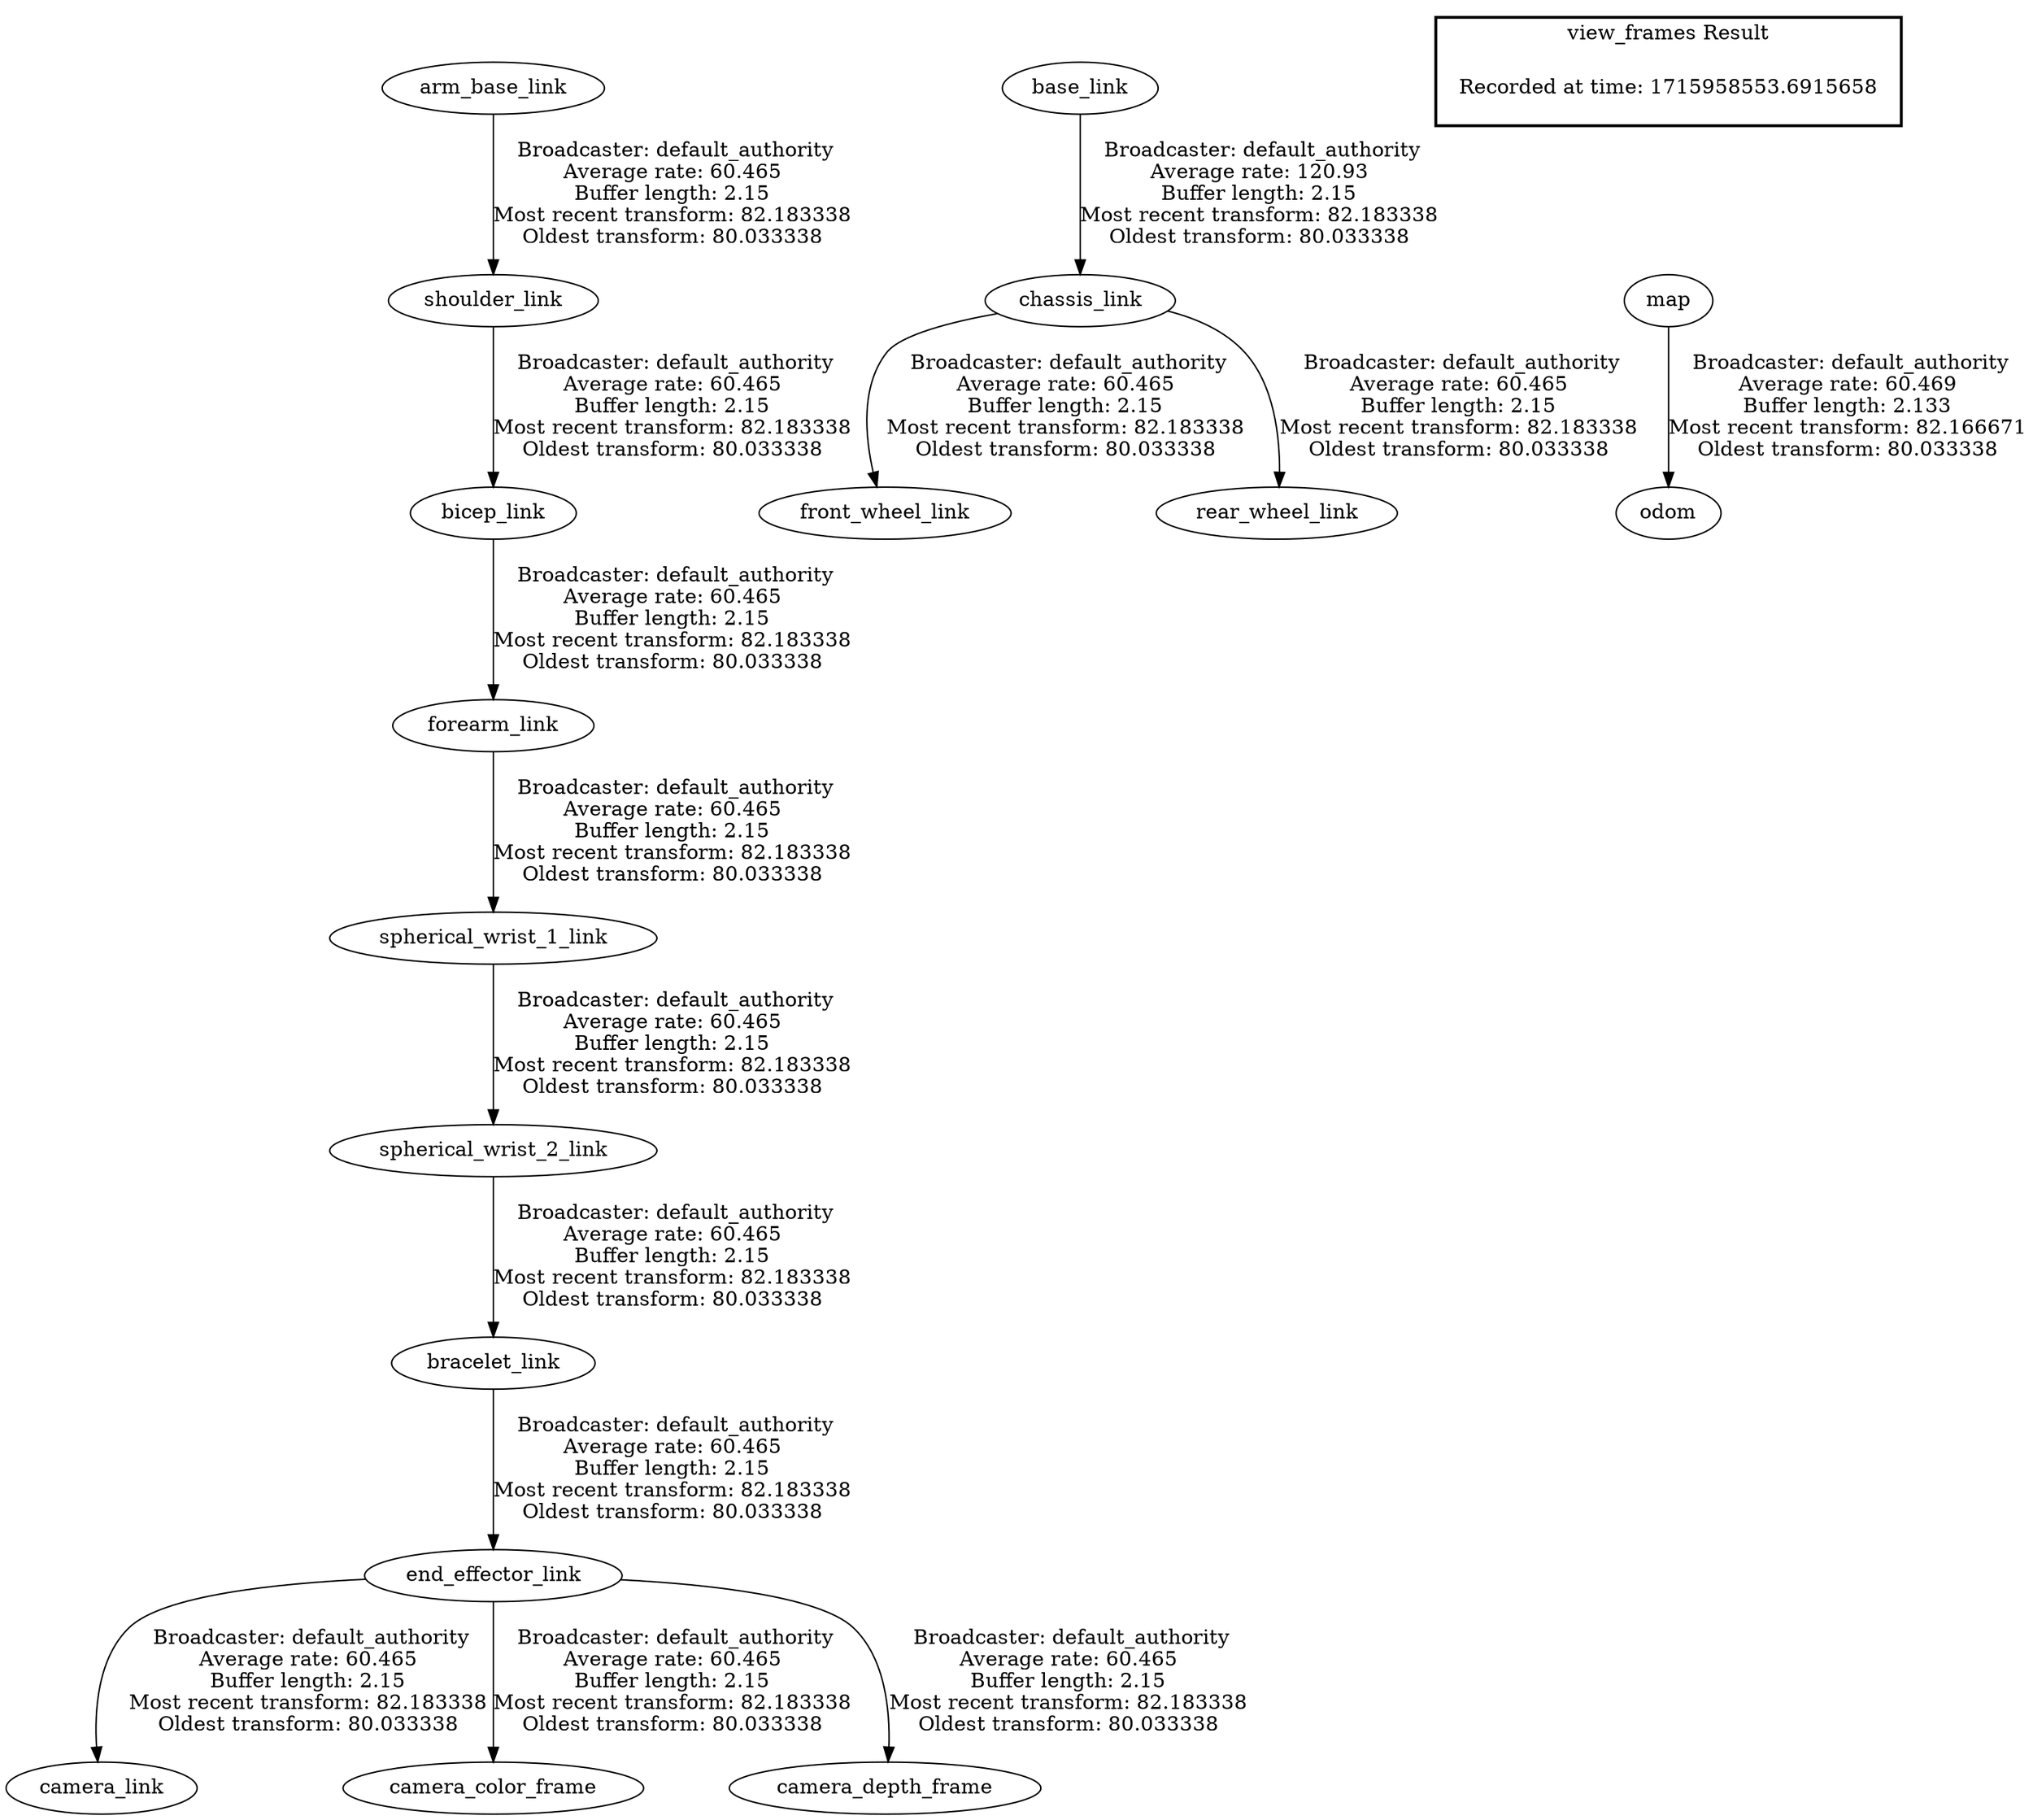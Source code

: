 digraph G {
"arm_base_link" -> "shoulder_link"[label=" Broadcaster: default_authority\nAverage rate: 60.465\nBuffer length: 2.15\nMost recent transform: 82.183338\nOldest transform: 80.033338\n"];
"shoulder_link" -> "bicep_link"[label=" Broadcaster: default_authority\nAverage rate: 60.465\nBuffer length: 2.15\nMost recent transform: 82.183338\nOldest transform: 80.033338\n"];
"bicep_link" -> "forearm_link"[label=" Broadcaster: default_authority\nAverage rate: 60.465\nBuffer length: 2.15\nMost recent transform: 82.183338\nOldest transform: 80.033338\n"];
"forearm_link" -> "spherical_wrist_1_link"[label=" Broadcaster: default_authority\nAverage rate: 60.465\nBuffer length: 2.15\nMost recent transform: 82.183338\nOldest transform: 80.033338\n"];
"spherical_wrist_1_link" -> "spherical_wrist_2_link"[label=" Broadcaster: default_authority\nAverage rate: 60.465\nBuffer length: 2.15\nMost recent transform: 82.183338\nOldest transform: 80.033338\n"];
"spherical_wrist_2_link" -> "bracelet_link"[label=" Broadcaster: default_authority\nAverage rate: 60.465\nBuffer length: 2.15\nMost recent transform: 82.183338\nOldest transform: 80.033338\n"];
"bracelet_link" -> "end_effector_link"[label=" Broadcaster: default_authority\nAverage rate: 60.465\nBuffer length: 2.15\nMost recent transform: 82.183338\nOldest transform: 80.033338\n"];
"end_effector_link" -> "camera_link"[label=" Broadcaster: default_authority\nAverage rate: 60.465\nBuffer length: 2.15\nMost recent transform: 82.183338\nOldest transform: 80.033338\n"];
"end_effector_link" -> "camera_color_frame"[label=" Broadcaster: default_authority\nAverage rate: 60.465\nBuffer length: 2.15\nMost recent transform: 82.183338\nOldest transform: 80.033338\n"];
"end_effector_link" -> "camera_depth_frame"[label=" Broadcaster: default_authority\nAverage rate: 60.465\nBuffer length: 2.15\nMost recent transform: 82.183338\nOldest transform: 80.033338\n"];
"base_link" -> "chassis_link"[label=" Broadcaster: default_authority\nAverage rate: 120.93\nBuffer length: 2.15\nMost recent transform: 82.183338\nOldest transform: 80.033338\n"];
"chassis_link" -> "front_wheel_link"[label=" Broadcaster: default_authority\nAverage rate: 60.465\nBuffer length: 2.15\nMost recent transform: 82.183338\nOldest transform: 80.033338\n"];
"chassis_link" -> "rear_wheel_link"[label=" Broadcaster: default_authority\nAverage rate: 60.465\nBuffer length: 2.15\nMost recent transform: 82.183338\nOldest transform: 80.033338\n"];
"map" -> "odom"[label=" Broadcaster: default_authority\nAverage rate: 60.469\nBuffer length: 2.133\nMost recent transform: 82.166671\nOldest transform: 80.033338\n"];
edge [style=invis];
 subgraph cluster_legend { style=bold; color=black; label ="view_frames Result";
"Recorded at time: 1715958553.6915658"[ shape=plaintext ] ;
}->"map";
}